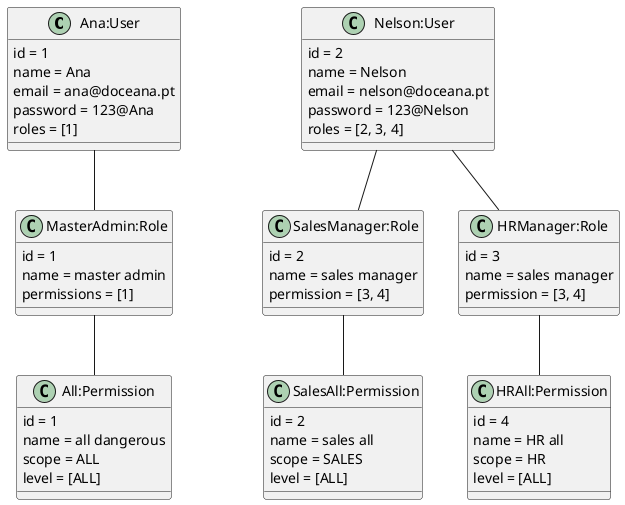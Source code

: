 @startuml

'USERS

class Ana:User {
    id = 1
    name = Ana
    email = ana@doceana.pt
    password = 123@Ana
    roles = [1]
}

class Nelson:User{
    id = 2
    name = Nelson
    email = nelson@doceana.pt
    password = 123@Nelson
    roles = [2, 3, 4]
}


'END USERS

'ROLES



class MasterAdmin:Role{
    id = 1
    name = master admin
    permissions = [1]
}

class "SalesManager:Role"{
    id = 2
    name = sales manager
    permission = [3, 4]
}


class HRManager:Role{
    id = 3
    name = sales manager
    permission = [3, 4]
}

'END ROLES


'PERMISSIONS

class All:Permission{
    id = 1
    name = all dangerous
    scope = ALL
    level = [ALL]
}

class SalesAll:Permission{
    id = 2
    name = sales all
    scope = SALES
    level = [ALL]
}


class HRAll:Permission{
    id = 4
    name = HR all
    scope = HR
    level = [ALL]
}

'END PERMISSIONS


'RELATIONS

"Ana:User" -DOWN- "MasterAdmin:Role"
"MasterAdmin:Role" -DOWN- "All:Permission"

"Nelson:User" -DOWN- "HRManager:Role"
"HRManager:Role" -DOWN- "HRAll:Permission"

"Nelson:User" -DOWN- "SalesManager:Role"
"SalesManager:Role" -DOWN- "SalesAll:Permission"



'END RELATIONS

@enduml